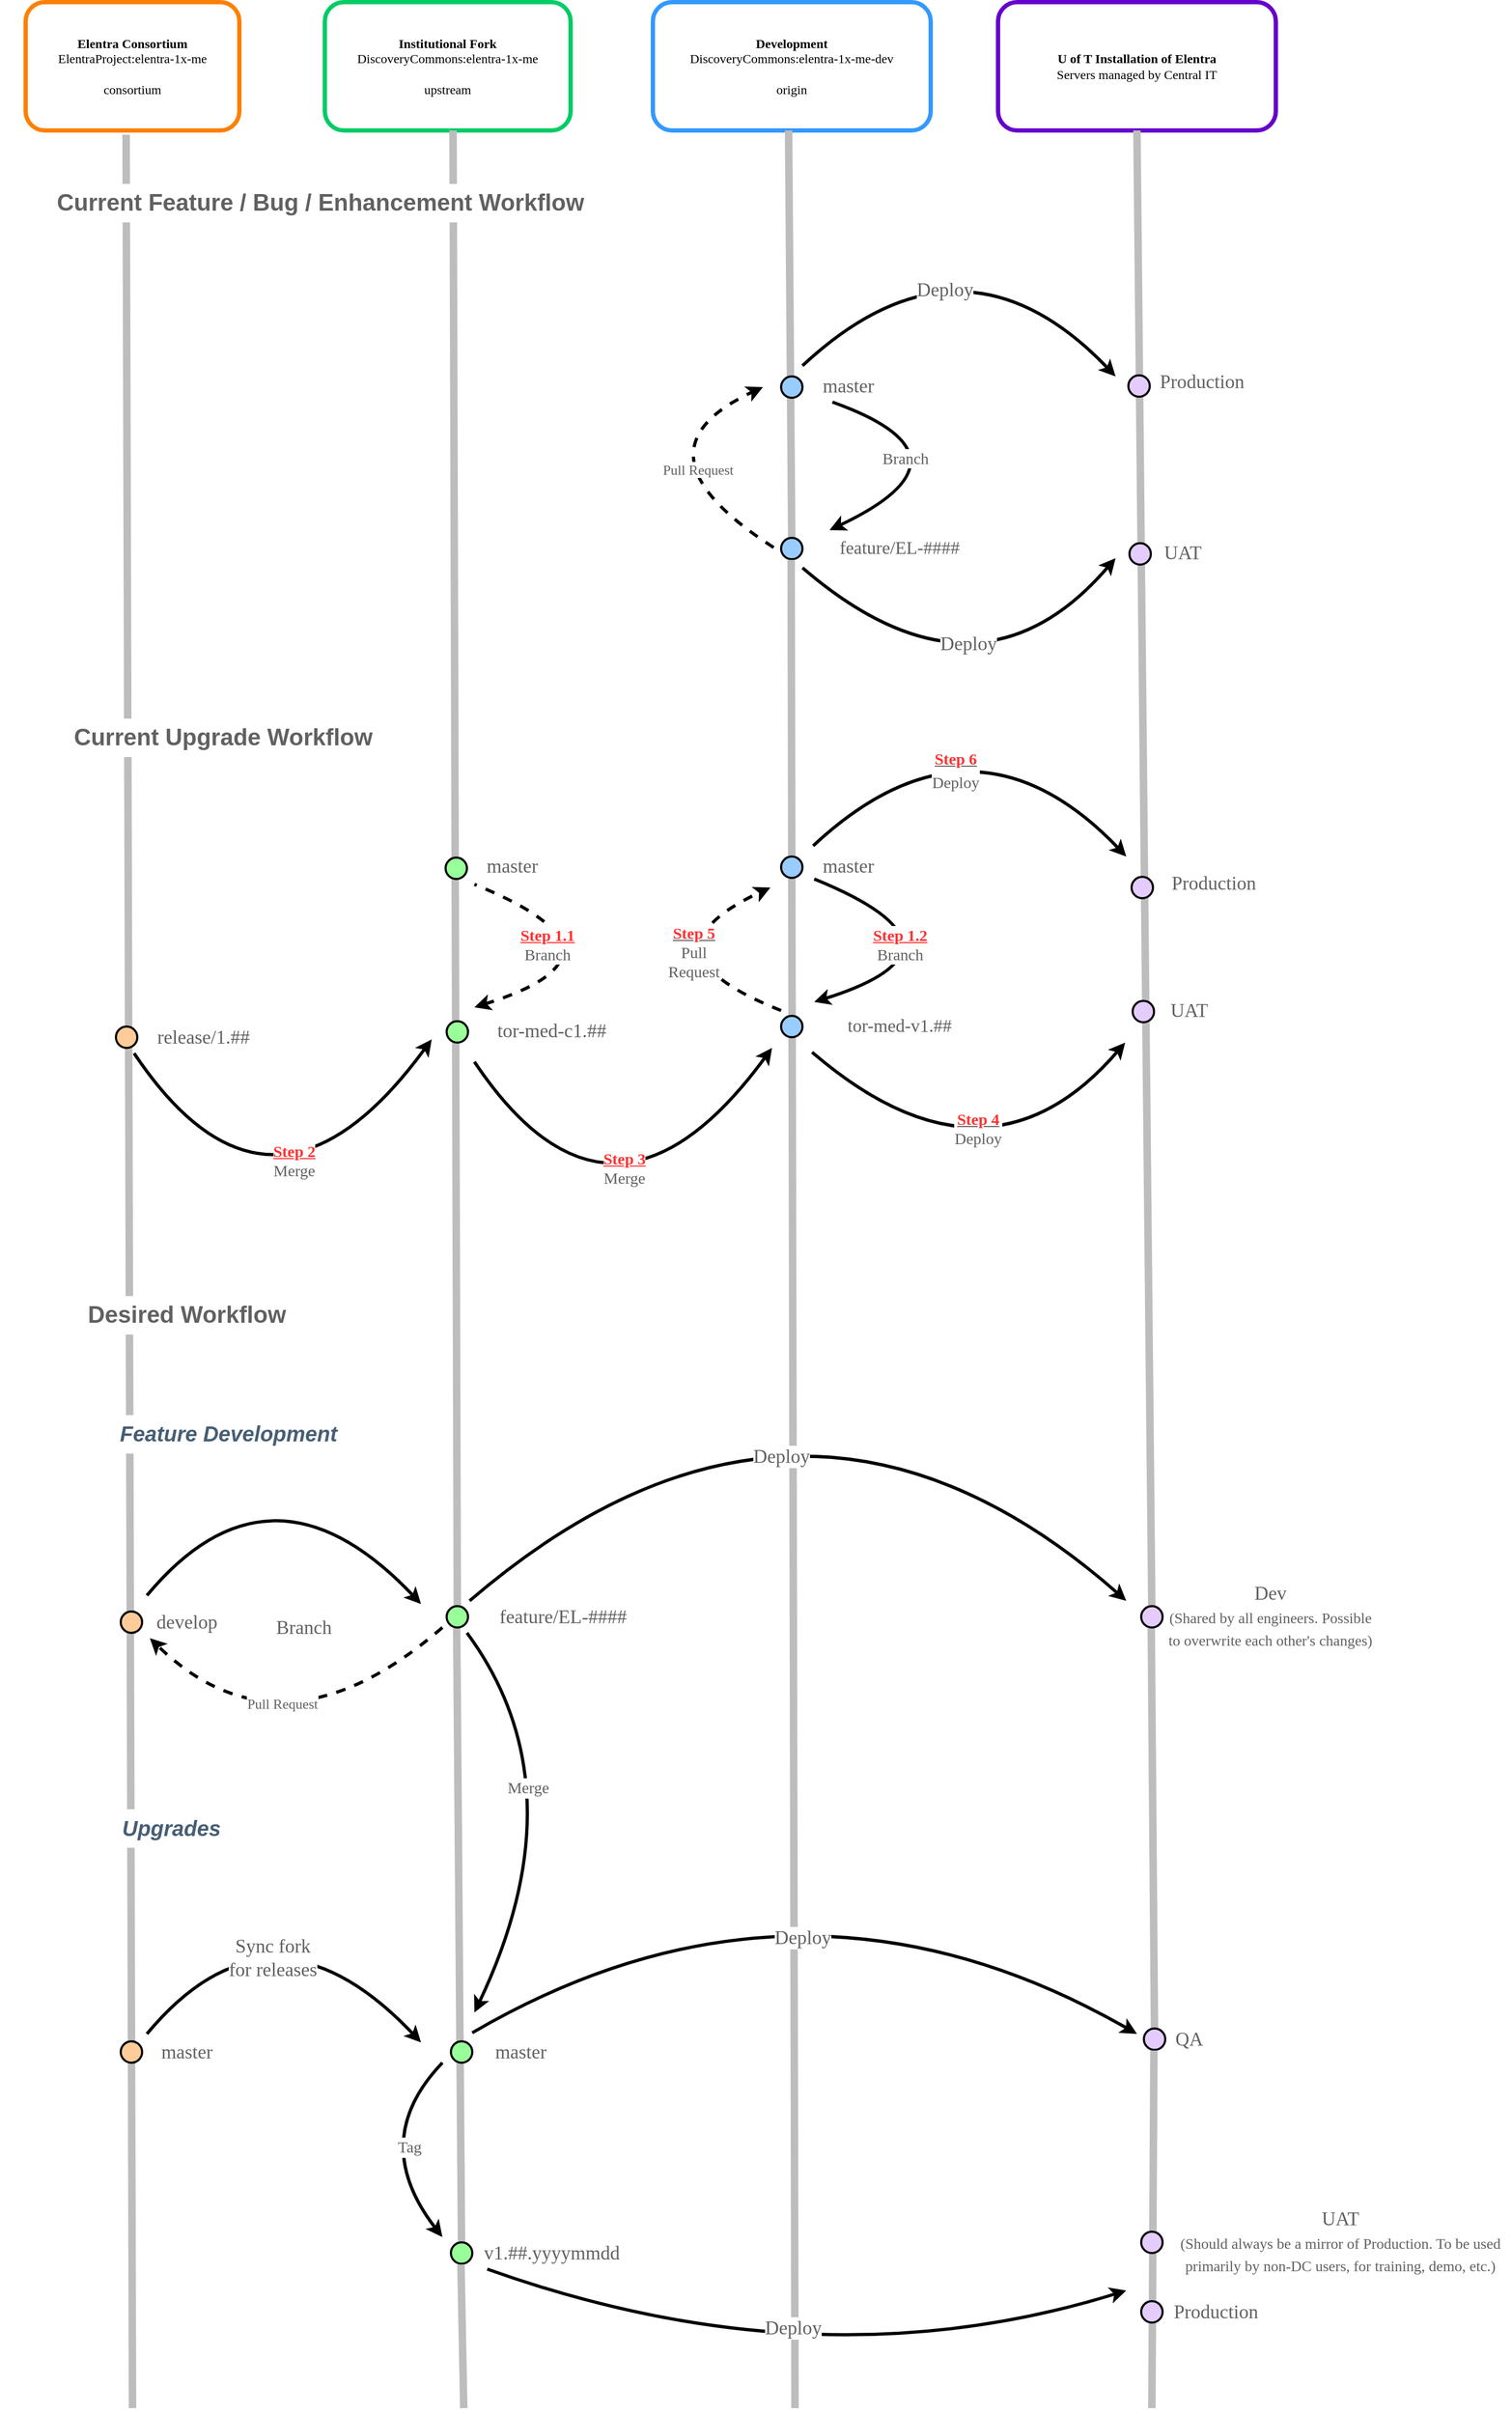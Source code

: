 <mxfile version="20.4.0" type="github"><diagram id="0Vy0XNqQAgWcM_efRBp2" name="Page-1"><mxGraphModel dx="1381" dy="1156" grid="1" gridSize="10" guides="1" tooltips="1" connect="1" arrows="1" fold="1" page="1" pageScale="1" pageWidth="850" pageHeight="1100" math="0" shadow="0"><root><mxCell id="0"/><mxCell id="1" parent="0"/><mxCell id="6KDq_unp0hzbyiRueTE_-111" value="" style="endArrow=none;html=1;rounded=1;fontFamily=Helvetica;fontSize=12;fontColor=#FF3333;entryX=0.47;entryY=1.033;entryDx=0;entryDy=0;entryPerimeter=0;strokeWidth=7;strokeColor=#BDBDBD;startArrow=none;" edge="1" parent="1" source="6KDq_unp0hzbyiRueTE_-89" target="6KDq_unp0hzbyiRueTE_-81"><mxGeometry width="50" height="50" relative="1" as="geometry"><mxPoint x="1146.408" y="2085.0" as="sourcePoint"/><mxPoint x="1130" y="310.0" as="targetPoint"/></mxGeometry></mxCell><mxCell id="6KDq_unp0hzbyiRueTE_-108" value="" style="endArrow=none;html=1;rounded=1;fontFamily=Helvetica;fontSize=12;fontColor=#FF3333;entryX=0.47;entryY=1.033;entryDx=0;entryDy=0;entryPerimeter=0;strokeWidth=7;strokeColor=#BDBDBD;startArrow=none;" edge="1" parent="1" source="6KDq_unp0hzbyiRueTE_-115" target="6KDq_unp0hzbyiRueTE_-77"><mxGeometry width="50" height="50" relative="1" as="geometry"><mxPoint x="500" y="2440" as="sourcePoint"/><mxPoint x="490" y="310" as="targetPoint"/></mxGeometry></mxCell><mxCell id="6KDq_unp0hzbyiRueTE_-1" value="&lt;font face=&quot;Verdana&quot;&gt;&lt;b&gt;&lt;font style=&quot;font-size: 12px;&quot;&gt;Elentra Consortium&lt;/font&gt;&lt;/b&gt;&lt;br&gt;ElentraProject:elentra-1x-me&lt;br&gt;&lt;br&gt;consortium&lt;br&gt;&lt;/font&gt;" style="rounded=1;whiteSpace=wrap;html=1;strokeColor=#FF8000;strokeWidth=4;" vertex="1" parent="1"><mxGeometry x="90" y="190" width="200" height="120" as="geometry"/></mxCell><mxCell id="6KDq_unp0hzbyiRueTE_-2" value="&lt;font face=&quot;Verdana&quot;&gt;&lt;b&gt;&lt;font style=&quot;font-size: 12px;&quot;&gt;Institutional Fork&lt;/font&gt;&lt;/b&gt;&lt;br&gt;DiscoveryCommons:elentra-1x-me&lt;br&gt;&lt;br&gt;upstream&lt;br&gt;&lt;/font&gt;" style="rounded=1;whiteSpace=wrap;html=1;strokeColor=#00CC66;strokeWidth=4;" vertex="1" parent="1"><mxGeometry x="370" y="190" width="230" height="120" as="geometry"/></mxCell><mxCell id="6KDq_unp0hzbyiRueTE_-3" value="&lt;font face=&quot;Verdana&quot;&gt;&lt;b&gt;&lt;font style=&quot;font-size: 12px;&quot;&gt;Development&lt;/font&gt;&lt;/b&gt;&lt;br&gt;DiscoveryCommons:elentra-1x-me-dev&lt;br&gt;&lt;br&gt;origin&lt;br&gt;&lt;/font&gt;" style="rounded=1;whiteSpace=wrap;html=1;strokeColor=#3399FF;strokeWidth=4;" vertex="1" parent="1"><mxGeometry x="677" y="190" width="260" height="120" as="geometry"/></mxCell><mxCell id="6KDq_unp0hzbyiRueTE_-4" value="&lt;font face=&quot;Verdana&quot;&gt;&lt;b&gt;&lt;font style=&quot;font-size: 12px;&quot;&gt;U of T Installation of Elentra&lt;/font&gt;&lt;/b&gt;&lt;br&gt;Servers managed by Central IT&lt;br&gt;&lt;/font&gt;" style="rounded=1;whiteSpace=wrap;html=1;strokeColor=#6600CC;strokeWidth=4;" vertex="1" parent="1"><mxGeometry x="1000" y="190" width="260" height="120" as="geometry"/></mxCell><mxCell id="6KDq_unp0hzbyiRueTE_-5" value="" style="endArrow=none;html=1;rounded=1;fontFamily=Helvetica;fontSize=12;fontColor=#FF3333;entryX=0.47;entryY=1.033;entryDx=0;entryDy=0;entryPerimeter=0;strokeWidth=7;strokeColor=#BDBDBD;" edge="1" parent="1" target="6KDq_unp0hzbyiRueTE_-1"><mxGeometry width="50" height="50" relative="1" as="geometry"><mxPoint x="190" y="2440" as="sourcePoint"/><mxPoint x="330" y="500" as="targetPoint"/></mxGeometry></mxCell><mxCell id="6KDq_unp0hzbyiRueTE_-6" value="" style="endArrow=none;html=1;rounded=1;fontFamily=Helvetica;fontSize=12;fontColor=#FF3333;entryX=0.47;entryY=1.033;entryDx=0;entryDy=0;entryPerimeter=0;strokeWidth=7;strokeColor=#BDBDBD;startArrow=none;" edge="1" parent="1" source="6KDq_unp0hzbyiRueTE_-77"><mxGeometry width="50" height="50" relative="1" as="geometry"><mxPoint x="500" y="2440" as="sourcePoint"/><mxPoint x="490" y="310.0" as="targetPoint"/></mxGeometry></mxCell><mxCell id="6KDq_unp0hzbyiRueTE_-7" value="" style="endArrow=none;html=1;rounded=1;fontFamily=Helvetica;fontSize=12;fontColor=#FF3333;entryX=0.47;entryY=1.033;entryDx=0;entryDy=0;entryPerimeter=0;strokeWidth=7;strokeColor=#BDBDBD;startArrow=none;" edge="1" parent="1" source="6KDq_unp0hzbyiRueTE_-14"><mxGeometry width="50" height="50" relative="1" as="geometry"><mxPoint x="810" y="1076.04" as="sourcePoint"/><mxPoint x="804" y="310" as="targetPoint"/></mxGeometry></mxCell><mxCell id="6KDq_unp0hzbyiRueTE_-8" value="" style="endArrow=none;html=1;rounded=1;fontFamily=Helvetica;fontSize=12;fontColor=#FF3333;entryX=0.47;entryY=1.033;entryDx=0;entryDy=0;entryPerimeter=0;strokeWidth=7;strokeColor=#BDBDBD;startArrow=none;" edge="1" parent="1" source="6KDq_unp0hzbyiRueTE_-81"><mxGeometry width="50" height="50" relative="1" as="geometry"><mxPoint x="1140" y="2120" as="sourcePoint"/><mxPoint x="1130" y="310" as="targetPoint"/></mxGeometry></mxCell><mxCell id="6KDq_unp0hzbyiRueTE_-9" value="Current Feature / Bug / Enhancement Workflow" style="text;html=1;strokeColor=none;fillColor=default;align=center;verticalAlign=middle;whiteSpace=wrap;rounded=0;strokeWidth=4;fontFamily=Helvetica;fontSize=22;fontColor=#616161;fontStyle=1;spacingTop=0;spacing=2;" vertex="1" parent="1"><mxGeometry x="66" y="360" width="600" height="36" as="geometry"/></mxCell><mxCell id="6KDq_unp0hzbyiRueTE_-12" value="" style="ellipse;whiteSpace=wrap;html=1;strokeColor=#000000;strokeWidth=2;fontFamily=Helvetica;fontSize=18;fontColor=#616161;fillColor=#99CCFF;" vertex="1" parent="1"><mxGeometry x="797" y="540" width="20" height="20" as="geometry"/></mxCell><mxCell id="6KDq_unp0hzbyiRueTE_-13" value="master" style="text;html=1;strokeColor=none;fillColor=none;align=center;verticalAlign=middle;whiteSpace=wrap;rounded=0;strokeWidth=2;fontFamily=Comic Sans MS;fontSize=18;fontColor=#616161;" vertex="1" parent="1"><mxGeometry x="830" y="534" width="60" height="30" as="geometry"/></mxCell><mxCell id="6KDq_unp0hzbyiRueTE_-14" value="" style="ellipse;whiteSpace=wrap;html=1;strokeColor=#000000;strokeWidth=2;fontFamily=Helvetica;fontSize=18;fontColor=#616161;fillColor=#99CCFF;" vertex="1" parent="1"><mxGeometry x="797" y="691" width="20" height="20" as="geometry"/></mxCell><mxCell id="6KDq_unp0hzbyiRueTE_-15" value="" style="endArrow=none;html=1;rounded=1;fontFamily=Helvetica;fontSize=12;fontColor=#FF3333;entryX=0.47;entryY=1.033;entryDx=0;entryDy=0;entryPerimeter=0;strokeWidth=7;strokeColor=#BDBDBD;" edge="1" parent="1" target="6KDq_unp0hzbyiRueTE_-14"><mxGeometry width="50" height="50" relative="1" as="geometry"><mxPoint x="810" y="2440" as="sourcePoint"/><mxPoint x="804" y="310" as="targetPoint"/></mxGeometry></mxCell><mxCell id="6KDq_unp0hzbyiRueTE_-16" value="feature/EL-####" style="text;html=1;strokeColor=none;fillColor=none;align=center;verticalAlign=middle;whiteSpace=wrap;rounded=0;strokeWidth=2;fontFamily=Comic Sans MS;fontSize=17;fontColor=#616161;" vertex="1" parent="1"><mxGeometry x="816" y="686" width="184" height="30" as="geometry"/></mxCell><mxCell id="6KDq_unp0hzbyiRueTE_-21" value="" style="curved=1;endArrow=classic;html=1;rounded=1;strokeColor=#000000;strokeWidth=3;fontFamily=Comic Sans MS;fontSize=18;fontColor=#616161;elbow=vertical;" edge="1" parent="1"><mxGeometry width="50" height="50" relative="1" as="geometry"><mxPoint x="817" y="530" as="sourcePoint"/><mxPoint x="1110" y="540" as="targetPoint"/><Array as="points"><mxPoint x="967" y="390"/></Array></mxGeometry></mxCell><mxCell id="6KDq_unp0hzbyiRueTE_-26" value="Deploy" style="edgeLabel;html=1;align=center;verticalAlign=middle;resizable=0;points=[];fontSize=18;fontFamily=Comic Sans MS;fontColor=#616161;" vertex="1" connectable="0" parent="6KDq_unp0hzbyiRueTE_-21"><mxGeometry x="-0.294" y="-39" relative="1" as="geometry"><mxPoint as="offset"/></mxGeometry></mxCell><mxCell id="6KDq_unp0hzbyiRueTE_-22" value="" style="ellipse;whiteSpace=wrap;html=1;strokeColor=#000000;strokeWidth=2;fontFamily=Helvetica;fontSize=18;fontColor=#616161;fillColor=#E5CCFF;" vertex="1" parent="1"><mxGeometry x="1122" y="539" width="20" height="20" as="geometry"/></mxCell><mxCell id="6KDq_unp0hzbyiRueTE_-25" value="Production" style="text;html=1;strokeColor=none;fillColor=none;align=center;verticalAlign=middle;whiteSpace=wrap;rounded=0;strokeWidth=2;fontFamily=Comic Sans MS;fontSize=18;fontColor=#616161;" vertex="1" parent="1"><mxGeometry x="1161" y="530" width="60" height="30" as="geometry"/></mxCell><mxCell id="6KDq_unp0hzbyiRueTE_-27" value="" style="curved=1;endArrow=classic;html=1;rounded=1;strokeColor=#000000;strokeWidth=3;fontFamily=Comic Sans MS;fontSize=18;fontColor=#616161;elbow=vertical;dashed=1;" edge="1" parent="1"><mxGeometry width="50" height="50" relative="1" as="geometry"><mxPoint x="790" y="700" as="sourcePoint"/><mxPoint x="780" y="550" as="targetPoint"/><Array as="points"><mxPoint x="650" y="610"/></Array></mxGeometry></mxCell><mxCell id="6KDq_unp0hzbyiRueTE_-28" value="Pull Request" style="edgeLabel;html=1;align=center;verticalAlign=middle;resizable=0;points=[];fontSize=13;fontFamily=Comic Sans MS;fontColor=#616161;" vertex="1" connectable="0" parent="6KDq_unp0hzbyiRueTE_-27"><mxGeometry x="-0.294" y="-39" relative="1" as="geometry"><mxPoint y="19" as="offset"/></mxGeometry></mxCell><mxCell id="6KDq_unp0hzbyiRueTE_-29" value="" style="curved=1;endArrow=classic;html=1;rounded=1;strokeColor=#000000;strokeWidth=3;fontFamily=Comic Sans MS;fontSize=18;fontColor=#616161;elbow=vertical;" edge="1" parent="1"><mxGeometry width="50" height="50" relative="1" as="geometry"><mxPoint x="817" y="719" as="sourcePoint"/><mxPoint x="1110" y="710" as="targetPoint"/><Array as="points"><mxPoint x="981" y="860"/></Array></mxGeometry></mxCell><mxCell id="6KDq_unp0hzbyiRueTE_-30" value="Deploy" style="edgeLabel;html=1;align=center;verticalAlign=middle;resizable=0;points=[];fontSize=18;fontFamily=Comic Sans MS;fontColor=#616161;" vertex="1" connectable="0" parent="6KDq_unp0hzbyiRueTE_-29"><mxGeometry x="-0.294" y="-39" relative="1" as="geometry"><mxPoint x="69" y="-54" as="offset"/></mxGeometry></mxCell><mxCell id="6KDq_unp0hzbyiRueTE_-31" value="" style="ellipse;whiteSpace=wrap;html=1;strokeColor=#000000;strokeWidth=2;fontFamily=Helvetica;fontSize=18;fontColor=#616161;fillColor=#E5CCFF;" vertex="1" parent="1"><mxGeometry x="1123" y="696" width="20" height="20" as="geometry"/></mxCell><mxCell id="6KDq_unp0hzbyiRueTE_-33" value="UAT" style="text;html=1;strokeColor=none;fillColor=none;align=center;verticalAlign=middle;whiteSpace=wrap;rounded=0;strokeWidth=2;fontFamily=Comic Sans MS;fontSize=18;fontColor=#616161;" vertex="1" parent="1"><mxGeometry x="1143" y="690" width="60" height="30" as="geometry"/></mxCell><mxCell id="6KDq_unp0hzbyiRueTE_-34" value="Current Upgrade Workflow" style="text;html=1;strokeColor=none;fillColor=default;align=center;verticalAlign=middle;whiteSpace=wrap;rounded=0;strokeWidth=4;fontFamily=Helvetica;fontSize=22;fontColor=#616161;fontStyle=1;spacingTop=0;spacing=2;" vertex="1" parent="1"><mxGeometry x="125" y="860" width="300" height="36" as="geometry"/></mxCell><mxCell id="6KDq_unp0hzbyiRueTE_-35" value="" style="ellipse;whiteSpace=wrap;html=1;strokeColor=#000000;strokeWidth=2;fontFamily=Helvetica;fontSize=18;fontColor=#616161;fillColor=#FFCC99;" vertex="1" parent="1"><mxGeometry x="174.5" y="1148" width="20" height="20" as="geometry"/></mxCell><mxCell id="6KDq_unp0hzbyiRueTE_-36" value="release/1.##" style="text;html=1;strokeColor=none;fillColor=none;align=center;verticalAlign=middle;whiteSpace=wrap;rounded=0;strokeWidth=2;fontFamily=Comic Sans MS;fontSize=18;fontColor=#616161;" vertex="1" parent="1"><mxGeometry x="203.5" y="1143" width="105" height="30" as="geometry"/></mxCell><mxCell id="6KDq_unp0hzbyiRueTE_-37" value="" style="ellipse;whiteSpace=wrap;html=1;strokeColor=#000000;strokeWidth=2;fontFamily=Helvetica;fontSize=18;fontColor=#616161;fillColor=#99FF99;" vertex="1" parent="1"><mxGeometry x="483" y="990" width="20" height="20" as="geometry"/></mxCell><mxCell id="6KDq_unp0hzbyiRueTE_-38" value="master" style="text;html=1;strokeColor=none;fillColor=none;align=center;verticalAlign=middle;whiteSpace=wrap;rounded=0;strokeWidth=2;fontFamily=Comic Sans MS;fontSize=18;fontColor=#616161;" vertex="1" parent="1"><mxGeometry x="503" y="983" width="85" height="30" as="geometry"/></mxCell><mxCell id="6KDq_unp0hzbyiRueTE_-39" value="" style="ellipse;whiteSpace=wrap;html=1;strokeColor=#000000;strokeWidth=2;fontFamily=Helvetica;fontSize=18;fontColor=#616161;fillColor=#99FF99;" vertex="1" parent="1"><mxGeometry x="484" y="1143" width="20" height="20" as="geometry"/></mxCell><mxCell id="6KDq_unp0hzbyiRueTE_-40" value="tor-med-c1.##" style="text;html=1;strokeColor=none;fillColor=none;align=center;verticalAlign=middle;whiteSpace=wrap;rounded=0;strokeWidth=2;fontFamily=Comic Sans MS;fontSize=18;fontColor=#616161;" vertex="1" parent="1"><mxGeometry x="499" y="1137" width="167" height="30" as="geometry"/></mxCell><mxCell id="6KDq_unp0hzbyiRueTE_-42" value="" style="curved=1;endArrow=none;html=1;rounded=1;strokeColor=#000000;strokeWidth=3;fontFamily=Comic Sans MS;fontSize=18;fontColor=#616161;elbow=vertical;dashed=1;startArrow=classic;startFill=1;endFill=0;" edge="1" parent="1"><mxGeometry width="50" height="50" relative="1" as="geometry"><mxPoint x="510" y="1130" as="sourcePoint"/><mxPoint x="510.0" y="1015.0" as="targetPoint"/><Array as="points"><mxPoint x="670" y="1080"/></Array></mxGeometry></mxCell><mxCell id="6KDq_unp0hzbyiRueTE_-43" value="&lt;font style=&quot;&quot; color=&quot;#ff3333&quot;&gt;&lt;b style=&quot;&quot;&gt;&lt;u style=&quot;&quot;&gt;&lt;font style=&quot;font-size: 15px;&quot;&gt;Step 1.1&lt;/font&gt;&lt;/u&gt;&lt;br style=&quot;font-size: 15px;&quot;&gt;&lt;/b&gt;&lt;/font&gt;Branch" style="edgeLabel;html=1;align=center;verticalAlign=middle;resizable=0;points=[];fontSize=15;fontFamily=Comic Sans MS;fontColor=#616161;" vertex="1" connectable="0" parent="6KDq_unp0hzbyiRueTE_-42"><mxGeometry x="-0.294" y="-39" relative="1" as="geometry"><mxPoint x="-58" y="-61" as="offset"/></mxGeometry></mxCell><mxCell id="6KDq_unp0hzbyiRueTE_-44" value="" style="curved=1;endArrow=classic;html=1;rounded=1;strokeColor=#000000;strokeWidth=3;fontFamily=Comic Sans MS;fontSize=18;fontColor=#616161;elbow=vertical;" edge="1" parent="1"><mxGeometry width="50" height="50" relative="1" as="geometry"><mxPoint x="191.5" y="1173.0" as="sourcePoint"/><mxPoint x="470" y="1160" as="targetPoint"/><Array as="points"><mxPoint x="320" y="1365"/></Array></mxGeometry></mxCell><mxCell id="6KDq_unp0hzbyiRueTE_-45" value="&lt;font style=&quot;font-size: 15px;&quot; color=&quot;#ff3333&quot;&gt;&lt;b style=&quot;font-size: 15px;&quot;&gt;&lt;u style=&quot;font-size: 15px;&quot;&gt;Step 2&lt;/u&gt;&lt;br style=&quot;font-size: 15px;&quot;&gt;&lt;/b&gt;&lt;/font&gt;Merge" style="edgeLabel;html=1;align=center;verticalAlign=middle;resizable=0;points=[];fontSize=15;fontFamily=Comic Sans MS;fontColor=#616161;" vertex="1" connectable="0" parent="6KDq_unp0hzbyiRueTE_-44"><mxGeometry x="-0.294" y="-39" relative="1" as="geometry"><mxPoint x="87" y="-64" as="offset"/></mxGeometry></mxCell><mxCell id="6KDq_unp0hzbyiRueTE_-46" value="" style="ellipse;whiteSpace=wrap;html=1;strokeColor=#000000;strokeWidth=2;fontFamily=Helvetica;fontSize=18;fontColor=#616161;fillColor=#99CCFF;" vertex="1" parent="1"><mxGeometry x="797" y="989" width="20" height="20" as="geometry"/></mxCell><mxCell id="6KDq_unp0hzbyiRueTE_-47" value="master" style="text;html=1;strokeColor=none;fillColor=none;align=center;verticalAlign=middle;whiteSpace=wrap;rounded=0;strokeWidth=2;fontFamily=Comic Sans MS;fontSize=18;fontColor=#616161;" vertex="1" parent="1"><mxGeometry x="830" y="983" width="60" height="30" as="geometry"/></mxCell><mxCell id="6KDq_unp0hzbyiRueTE_-48" value="" style="ellipse;whiteSpace=wrap;html=1;strokeColor=#000000;strokeWidth=2;fontFamily=Helvetica;fontSize=18;fontColor=#616161;fillColor=#99CCFF;" vertex="1" parent="1"><mxGeometry x="797" y="1138" width="20" height="20" as="geometry"/></mxCell><mxCell id="6KDq_unp0hzbyiRueTE_-49" value="tor-med-v1.##" style="text;html=1;strokeColor=none;fillColor=none;align=center;verticalAlign=middle;whiteSpace=wrap;rounded=0;strokeWidth=2;fontFamily=Comic Sans MS;fontSize=17;fontColor=#616161;" vertex="1" parent="1"><mxGeometry x="816" y="1133" width="184" height="30" as="geometry"/></mxCell><mxCell id="6KDq_unp0hzbyiRueTE_-50" value="" style="curved=1;endArrow=none;html=1;rounded=1;strokeColor=#000000;strokeWidth=3;fontFamily=Comic Sans MS;fontSize=18;fontColor=#616161;elbow=vertical;startArrow=classic;startFill=1;endFill=0;" edge="1" parent="1"><mxGeometry width="50" height="50" relative="1" as="geometry"><mxPoint x="828" y="1125" as="sourcePoint"/><mxPoint x="828.0" y="1010" as="targetPoint"/><Array as="points"><mxPoint x="988" y="1075"/></Array></mxGeometry></mxCell><mxCell id="6KDq_unp0hzbyiRueTE_-51" value="&lt;font style=&quot;font-size: 15px;&quot; color=&quot;#ff3333&quot;&gt;&lt;b style=&quot;font-size: 15px;&quot;&gt;&lt;u style=&quot;font-size: 15px;&quot;&gt;Step 1.2&lt;/u&gt;&lt;br style=&quot;font-size: 15px;&quot;&gt;&lt;/b&gt;&lt;/font&gt;Branch" style="edgeLabel;html=1;align=center;verticalAlign=middle;resizable=0;points=[];fontSize=15;fontFamily=Comic Sans MS;fontColor=#616161;" vertex="1" connectable="0" parent="6KDq_unp0hzbyiRueTE_-50"><mxGeometry x="-0.294" y="-39" relative="1" as="geometry"><mxPoint x="-46" y="-56" as="offset"/></mxGeometry></mxCell><mxCell id="6KDq_unp0hzbyiRueTE_-52" value="" style="curved=1;endArrow=classic;html=1;rounded=1;strokeColor=#000000;strokeWidth=3;fontFamily=Comic Sans MS;fontSize=18;fontColor=#616161;elbow=vertical;" edge="1" parent="1"><mxGeometry width="50" height="50" relative="1" as="geometry"><mxPoint x="510" y="1181" as="sourcePoint"/><mxPoint x="788.5" y="1168" as="targetPoint"/><Array as="points"><mxPoint x="638.5" y="1373"/></Array></mxGeometry></mxCell><mxCell id="6KDq_unp0hzbyiRueTE_-53" value="&lt;font style=&quot;font-size: 15px;&quot; color=&quot;#ff3333&quot;&gt;&lt;b style=&quot;font-size: 15px;&quot;&gt;&lt;u style=&quot;font-size: 15px;&quot;&gt;Step 3&lt;/u&gt;&lt;br style=&quot;font-size: 15px;&quot;&gt;&lt;/b&gt;&lt;/font&gt;Merge" style="edgeLabel;html=1;align=center;verticalAlign=middle;resizable=0;points=[];fontSize=15;fontFamily=Comic Sans MS;fontColor=#616161;" vertex="1" connectable="0" parent="6KDq_unp0hzbyiRueTE_-52"><mxGeometry x="-0.294" y="-39" relative="1" as="geometry"><mxPoint x="77" y="-65" as="offset"/></mxGeometry></mxCell><mxCell id="6KDq_unp0hzbyiRueTE_-54" value="" style="curved=1;endArrow=classic;html=1;rounded=1;strokeColor=#000000;strokeWidth=3;fontFamily=Comic Sans MS;fontSize=18;fontColor=#616161;elbow=vertical;dashed=1;" edge="1" parent="1"><mxGeometry width="50" height="50" relative="1" as="geometry"><mxPoint x="797.0" y="1133.0" as="sourcePoint"/><mxPoint x="787.0" y="1018.0" as="targetPoint"/><Array as="points"><mxPoint x="657" y="1078"/></Array></mxGeometry></mxCell><mxCell id="6KDq_unp0hzbyiRueTE_-55" value="&lt;b style=&quot;font-size: 15px;&quot;&gt;&lt;u style=&quot;font-size: 15px;&quot;&gt;&lt;font color=&quot;#ff3333&quot; style=&quot;font-size: 15px;&quot;&gt;Step 5&lt;/font&gt;&lt;/u&gt;&lt;/b&gt;&lt;br style=&quot;font-size: 15px;&quot;&gt;Pull&lt;br style=&quot;font-size: 15px;&quot;&gt;Request" style="edgeLabel;html=1;align=center;verticalAlign=middle;resizable=0;points=[];fontSize=15;fontFamily=Comic Sans MS;fontColor=#616161;" vertex="1" connectable="0" parent="6KDq_unp0hzbyiRueTE_-54"><mxGeometry x="-0.294" y="-39" relative="1" as="geometry"><mxPoint y="19" as="offset"/></mxGeometry></mxCell><mxCell id="6KDq_unp0hzbyiRueTE_-56" value="" style="curved=1;endArrow=classic;html=1;rounded=1;strokeColor=#000000;strokeWidth=3;fontFamily=Comic Sans MS;fontSize=18;fontColor=#616161;elbow=vertical;" edge="1" parent="1"><mxGeometry width="50" height="50" relative="1" as="geometry"><mxPoint x="826" y="1172" as="sourcePoint"/><mxPoint x="1119" y="1163.0" as="targetPoint"/><Array as="points"><mxPoint x="990" y="1313"/></Array></mxGeometry></mxCell><mxCell id="6KDq_unp0hzbyiRueTE_-57" value="&lt;b style=&quot;font-size: 15px;&quot;&gt;&lt;u style=&quot;font-size: 15px;&quot;&gt;&lt;font color=&quot;#ff3333&quot; style=&quot;font-size: 15px;&quot;&gt;Step 4&lt;/font&gt;&lt;/u&gt;&lt;/b&gt;&lt;br style=&quot;font-size: 15px;&quot;&gt;Deploy" style="edgeLabel;html=1;align=center;verticalAlign=middle;resizable=0;points=[];fontSize=15;fontFamily=Comic Sans MS;fontColor=#616161;" vertex="1" connectable="0" parent="6KDq_unp0hzbyiRueTE_-56"><mxGeometry x="-0.294" y="-39" relative="1" as="geometry"><mxPoint x="69" y="-54" as="offset"/></mxGeometry></mxCell><mxCell id="6KDq_unp0hzbyiRueTE_-58" value="" style="curved=1;endArrow=classic;html=1;rounded=1;strokeColor=#000000;strokeWidth=3;fontFamily=Comic Sans MS;fontSize=18;fontColor=#616161;elbow=vertical;" edge="1" parent="1"><mxGeometry width="50" height="50" relative="1" as="geometry"><mxPoint x="827" y="979.0" as="sourcePoint"/><mxPoint x="1120.0" y="989.0" as="targetPoint"/><Array as="points"><mxPoint x="977" y="839"/></Array></mxGeometry></mxCell><mxCell id="6KDq_unp0hzbyiRueTE_-59" value="&lt;b style=&quot;font-size: 15px;&quot;&gt;&lt;u&gt;&lt;font color=&quot;#ff3333&quot;&gt;Step 6&lt;/font&gt;&lt;/u&gt;&lt;/b&gt;&lt;br style=&quot;font-size: 15px;&quot;&gt;&lt;span style=&quot;font-size: 15px;&quot;&gt;Deploy&lt;/span&gt;" style="edgeLabel;html=1;align=center;verticalAlign=middle;resizable=0;points=[];fontSize=18;fontFamily=Comic Sans MS;fontColor=#616161;" vertex="1" connectable="0" parent="6KDq_unp0hzbyiRueTE_-58"><mxGeometry x="-0.294" y="-39" relative="1" as="geometry"><mxPoint as="offset"/></mxGeometry></mxCell><mxCell id="6KDq_unp0hzbyiRueTE_-60" value="" style="ellipse;whiteSpace=wrap;html=1;strokeColor=#000000;strokeWidth=2;fontFamily=Helvetica;fontSize=18;fontColor=#616161;fillColor=#E5CCFF;" vertex="1" parent="1"><mxGeometry x="1125" y="1008" width="20" height="20" as="geometry"/></mxCell><mxCell id="6KDq_unp0hzbyiRueTE_-61" value="Production" style="text;html=1;strokeColor=none;fillColor=none;align=center;verticalAlign=middle;whiteSpace=wrap;rounded=0;strokeWidth=2;fontFamily=Comic Sans MS;fontSize=18;fontColor=#616161;" vertex="1" parent="1"><mxGeometry x="1172" y="999" width="60" height="30" as="geometry"/></mxCell><mxCell id="6KDq_unp0hzbyiRueTE_-62" value="" style="ellipse;whiteSpace=wrap;html=1;strokeColor=#000000;strokeWidth=2;fontFamily=Helvetica;fontSize=18;fontColor=#616161;fillColor=#E5CCFF;" vertex="1" parent="1"><mxGeometry x="1126" y="1124" width="20" height="20" as="geometry"/></mxCell><mxCell id="6KDq_unp0hzbyiRueTE_-63" value="UAT" style="text;html=1;strokeColor=none;fillColor=none;align=center;verticalAlign=middle;whiteSpace=wrap;rounded=0;strokeWidth=2;fontFamily=Comic Sans MS;fontSize=18;fontColor=#616161;" vertex="1" parent="1"><mxGeometry x="1149" y="1118" width="60" height="30" as="geometry"/></mxCell><mxCell id="6KDq_unp0hzbyiRueTE_-64" value="" style="curved=1;endArrow=none;html=1;rounded=1;strokeColor=#000000;strokeWidth=3;fontFamily=Comic Sans MS;fontSize=18;fontColor=#616161;elbow=vertical;startArrow=classic;startFill=1;endFill=0;entryX=0.25;entryY=1;entryDx=0;entryDy=0;exitX=0.143;exitY=-0.075;exitDx=0;exitDy=0;exitPerimeter=0;" edge="1" parent="1" source="6KDq_unp0hzbyiRueTE_-16" target="6KDq_unp0hzbyiRueTE_-13"><mxGeometry width="50" height="50" relative="1" as="geometry"><mxPoint x="828" y="665" as="sourcePoint"/><mxPoint x="828.0" y="550" as="targetPoint"/><Array as="points"><mxPoint x="988" y="615"/></Array></mxGeometry></mxCell><mxCell id="6KDq_unp0hzbyiRueTE_-65" value="Branch" style="edgeLabel;html=1;align=center;verticalAlign=middle;resizable=0;points=[];fontSize=15;fontFamily=Comic Sans MS;fontColor=#616161;" vertex="1" connectable="0" parent="6KDq_unp0hzbyiRueTE_-64"><mxGeometry x="-0.294" y="-39" relative="1" as="geometry"><mxPoint x="-46" y="-56" as="offset"/></mxGeometry></mxCell><mxCell id="6KDq_unp0hzbyiRueTE_-66" value="Desired Workflow" style="text;html=1;strokeColor=none;fillColor=default;align=center;verticalAlign=middle;whiteSpace=wrap;rounded=0;strokeWidth=4;fontFamily=Helvetica;fontSize=22;fontColor=#616161;fontStyle=1;spacingTop=0;spacing=2;" vertex="1" parent="1"><mxGeometry x="96" y="1400" width="290" height="36" as="geometry"/></mxCell><mxCell id="6KDq_unp0hzbyiRueTE_-67" value="" style="ellipse;whiteSpace=wrap;html=1;strokeColor=#000000;strokeWidth=2;fontFamily=Helvetica;fontSize=18;fontColor=#616161;fillColor=#FFCC99;" vertex="1" parent="1"><mxGeometry x="179" y="1695" width="20" height="20" as="geometry"/></mxCell><mxCell id="6KDq_unp0hzbyiRueTE_-68" value="develop" style="text;html=1;strokeColor=none;fillColor=none;align=center;verticalAlign=middle;whiteSpace=wrap;rounded=0;strokeWidth=2;fontFamily=Comic Sans MS;fontSize=18;fontColor=#616161;" vertex="1" parent="1"><mxGeometry x="206.25" y="1690" width="69.5" height="30" as="geometry"/></mxCell><mxCell id="6KDq_unp0hzbyiRueTE_-78" value="feature/EL-####" style="text;html=1;strokeColor=none;fillColor=none;align=center;verticalAlign=middle;whiteSpace=wrap;rounded=0;strokeWidth=2;fontFamily=Comic Sans MS;fontSize=18;fontColor=#616161;" vertex="1" parent="1"><mxGeometry x="503" y="1685" width="180" height="30" as="geometry"/></mxCell><mxCell id="6KDq_unp0hzbyiRueTE_-79" value="" style="curved=1;endArrow=classic;html=1;rounded=1;strokeColor=#000000;strokeWidth=3;fontFamily=Comic Sans MS;fontSize=18;fontColor=#616161;elbow=vertical;" edge="1" parent="1"><mxGeometry width="50" height="50" relative="1" as="geometry"><mxPoint x="505.5" y="1685" as="sourcePoint"/><mxPoint x="1120" y="1685" as="targetPoint"/><Array as="points"><mxPoint x="816.5" y="1418"/></Array></mxGeometry></mxCell><mxCell id="6KDq_unp0hzbyiRueTE_-80" value="Deploy" style="edgeLabel;html=1;align=center;verticalAlign=middle;resizable=0;points=[];fontSize=18;fontFamily=Comic Sans MS;fontColor=#616161;" vertex="1" connectable="0" parent="6KDq_unp0hzbyiRueTE_-79"><mxGeometry x="-0.294" y="-39" relative="1" as="geometry"><mxPoint x="48" y="22" as="offset"/></mxGeometry></mxCell><mxCell id="6KDq_unp0hzbyiRueTE_-82" value="Dev&lt;br&gt;&lt;font style=&quot;font-size: 14px;&quot;&gt;(Shared by all engineers. Possible to overwrite each other's changes)&lt;/font&gt;" style="text;html=1;strokeColor=none;fillColor=none;align=center;verticalAlign=middle;whiteSpace=wrap;rounded=0;strokeWidth=2;fontFamily=Comic Sans MS;fontSize=18;fontColor=#616161;" vertex="1" parent="1"><mxGeometry x="1156.5" y="1685" width="195.5" height="30" as="geometry"/></mxCell><mxCell id="6KDq_unp0hzbyiRueTE_-85" value="" style="curved=1;endArrow=classic;html=1;rounded=1;strokeColor=#000000;strokeWidth=3;fontFamily=Comic Sans MS;fontSize=18;fontColor=#616161;elbow=vertical;dashed=1;entryX=0;entryY=1;entryDx=0;entryDy=0;" edge="1" parent="1" target="6KDq_unp0hzbyiRueTE_-68"><mxGeometry width="50" height="50" relative="1" as="geometry"><mxPoint x="480" y="1710" as="sourcePoint"/><mxPoint x="483.0" y="1720" as="targetPoint"/><Array as="points"><mxPoint x="330" y="1840"/></Array></mxGeometry></mxCell><mxCell id="6KDq_unp0hzbyiRueTE_-86" value="Pull Request" style="edgeLabel;html=1;align=center;verticalAlign=middle;resizable=0;points=[];fontSize=13;fontFamily=Comic Sans MS;fontColor=#616161;" vertex="1" connectable="0" parent="6KDq_unp0hzbyiRueTE_-85"><mxGeometry x="-0.294" y="-39" relative="1" as="geometry"><mxPoint x="-26" y="14" as="offset"/></mxGeometry></mxCell><mxCell id="6KDq_unp0hzbyiRueTE_-87" value="" style="curved=1;endArrow=classic;html=1;rounded=1;strokeColor=#000000;strokeWidth=3;fontFamily=Comic Sans MS;fontSize=18;fontColor=#616161;elbow=vertical;" edge="1" parent="1"><mxGeometry width="50" height="50" relative="1" as="geometry"><mxPoint x="508" y="2089.0" as="sourcePoint"/><mxPoint x="1130" y="2090" as="targetPoint"/><Array as="points"><mxPoint x="815" y="1910"/></Array></mxGeometry></mxCell><mxCell id="6KDq_unp0hzbyiRueTE_-88" value="Deploy" style="edgeLabel;html=1;align=center;verticalAlign=middle;resizable=0;points=[];fontSize=18;fontFamily=Comic Sans MS;fontColor=#616161;" vertex="1" connectable="0" parent="6KDq_unp0hzbyiRueTE_-87"><mxGeometry x="-0.294" y="-39" relative="1" as="geometry"><mxPoint x="70" y="5" as="offset"/></mxGeometry></mxCell><mxCell id="6KDq_unp0hzbyiRueTE_-89" value="" style="ellipse;whiteSpace=wrap;html=1;strokeColor=#000000;strokeWidth=2;fontFamily=Helvetica;fontSize=18;fontColor=#616161;fillColor=#E5CCFF;" vertex="1" parent="1"><mxGeometry x="1136.5" y="2085" width="20" height="20" as="geometry"/></mxCell><mxCell id="6KDq_unp0hzbyiRueTE_-90" value="" style="endArrow=none;html=1;rounded=1;fontFamily=Helvetica;fontSize=12;fontColor=#FF3333;entryX=0.47;entryY=1.033;entryDx=0;entryDy=0;entryPerimeter=0;strokeWidth=7;strokeColor=#BDBDBD;startArrow=none;" edge="1" parent="1" target="6KDq_unp0hzbyiRueTE_-89"><mxGeometry width="50" height="50" relative="1" as="geometry"><mxPoint x="1144" y="2440" as="sourcePoint"/><mxPoint x="1130" y="310.0" as="targetPoint"/></mxGeometry></mxCell><mxCell id="6KDq_unp0hzbyiRueTE_-91" value="QA" style="text;html=1;strokeColor=none;fillColor=none;align=center;verticalAlign=middle;whiteSpace=wrap;rounded=0;strokeWidth=2;fontFamily=Comic Sans MS;fontSize=18;fontColor=#616161;" vertex="1" parent="1"><mxGeometry x="1162" y="2080" width="34" height="30" as="geometry"/></mxCell><mxCell id="6KDq_unp0hzbyiRueTE_-96" value="" style="curved=1;endArrow=classic;html=1;rounded=1;strokeColor=#000000;strokeWidth=3;fontFamily=Comic Sans MS;fontSize=14;fontColor=#FF3333;elbow=vertical;" edge="1" parent="1"><mxGeometry width="50" height="50" relative="1" as="geometry"><mxPoint x="480" y="2117" as="sourcePoint"/><mxPoint x="480" y="2280" as="targetPoint"/><Array as="points"><mxPoint x="410" y="2190"/></Array></mxGeometry></mxCell><mxCell id="6KDq_unp0hzbyiRueTE_-97" value="&lt;span style=&quot;color: rgb(97, 97, 97); font-size: 15px;&quot;&gt;Tag&lt;/span&gt;" style="edgeLabel;html=1;align=center;verticalAlign=middle;resizable=0;points=[];fontSize=14;fontFamily=Comic Sans MS;fontColor=#FF3333;" vertex="1" connectable="0" parent="6KDq_unp0hzbyiRueTE_-96"><mxGeometry x="0.601" y="15" relative="1" as="geometry"><mxPoint x="-17" y="-41" as="offset"/></mxGeometry></mxCell><mxCell id="6KDq_unp0hzbyiRueTE_-98" value="" style="ellipse;whiteSpace=wrap;html=1;strokeColor=#000000;strokeWidth=2;fontFamily=Helvetica;fontSize=18;fontColor=#616161;fillColor=#99FF99;" vertex="1" parent="1"><mxGeometry x="488" y="2097" width="20" height="20" as="geometry"/></mxCell><mxCell id="6KDq_unp0hzbyiRueTE_-99" value="master" style="text;html=1;strokeColor=none;fillColor=none;align=center;verticalAlign=middle;whiteSpace=wrap;rounded=0;strokeWidth=2;fontFamily=Comic Sans MS;fontSize=18;fontColor=#616161;" vertex="1" parent="1"><mxGeometry x="519" y="2092" width="69" height="30" as="geometry"/></mxCell><mxCell id="6KDq_unp0hzbyiRueTE_-100" value="" style="ellipse;whiteSpace=wrap;html=1;strokeColor=#000000;strokeWidth=2;fontFamily=Helvetica;fontSize=18;fontColor=#616161;fillColor=#FFCC99;" vertex="1" parent="1"><mxGeometry x="179" y="2097" width="20" height="20" as="geometry"/></mxCell><mxCell id="6KDq_unp0hzbyiRueTE_-101" value="master" style="text;html=1;strokeColor=none;fillColor=none;align=center;verticalAlign=middle;whiteSpace=wrap;rounded=0;strokeWidth=2;fontFamily=Comic Sans MS;fontSize=18;fontColor=#616161;" vertex="1" parent="1"><mxGeometry x="206.25" y="2092" width="69.5" height="30" as="geometry"/></mxCell><mxCell id="6KDq_unp0hzbyiRueTE_-102" value="" style="curved=1;endArrow=classic;html=1;rounded=1;strokeColor=#000000;strokeWidth=3;fontFamily=Comic Sans MS;fontSize=18;fontColor=#616161;elbow=vertical;" edge="1" parent="1"><mxGeometry width="50" height="50" relative="1" as="geometry"><mxPoint x="203.5" y="2090" as="sourcePoint"/><mxPoint x="460" y="2098" as="targetPoint"/><Array as="points"><mxPoint x="320" y="1950"/></Array></mxGeometry></mxCell><mxCell id="6KDq_unp0hzbyiRueTE_-103" value="Sync fork&lt;br&gt;for releases" style="edgeLabel;html=1;align=center;verticalAlign=middle;resizable=0;points=[];fontSize=18;fontFamily=Comic Sans MS;fontColor=#616161;" vertex="1" connectable="0" parent="6KDq_unp0hzbyiRueTE_-102"><mxGeometry x="-0.294" y="-39" relative="1" as="geometry"><mxPoint y="8" as="offset"/></mxGeometry></mxCell><mxCell id="6KDq_unp0hzbyiRueTE_-77" value="" style="ellipse;whiteSpace=wrap;html=1;strokeColor=#000000;strokeWidth=2;fontFamily=Helvetica;fontSize=18;fontColor=#616161;fillColor=#99FF99;" vertex="1" parent="1"><mxGeometry x="484" y="1690" width="20" height="20" as="geometry"/></mxCell><mxCell id="6KDq_unp0hzbyiRueTE_-109" value="" style="curved=1;endArrow=classic;html=1;rounded=1;strokeColor=#000000;strokeWidth=3;fontFamily=Comic Sans MS;fontSize=18;fontColor=#616161;elbow=vertical;" edge="1" parent="1"><mxGeometry width="50" height="50" relative="1" as="geometry"><mxPoint x="203.5" y="1680" as="sourcePoint"/><mxPoint x="460" y="1688" as="targetPoint"/><Array as="points"><mxPoint x="320" y="1540"/></Array></mxGeometry></mxCell><mxCell id="6KDq_unp0hzbyiRueTE_-110" value="Branch" style="edgeLabel;html=1;align=center;verticalAlign=middle;resizable=0;points=[];fontSize=18;fontFamily=Comic Sans MS;fontColor=#616161;" vertex="1" connectable="0" parent="6KDq_unp0hzbyiRueTE_-109"><mxGeometry x="-0.294" y="-39" relative="1" as="geometry"><mxPoint x="29" y="109" as="offset"/></mxGeometry></mxCell><mxCell id="6KDq_unp0hzbyiRueTE_-81" value="" style="ellipse;whiteSpace=wrap;html=1;strokeColor=#000000;strokeWidth=2;fontFamily=Helvetica;fontSize=18;fontColor=#616161;fillColor=#E5CCFF;" vertex="1" parent="1"><mxGeometry x="1134" y="1690" width="20" height="20" as="geometry"/></mxCell><mxCell id="6KDq_unp0hzbyiRueTE_-112" value="" style="curved=1;endArrow=classic;html=1;rounded=1;strokeColor=#000000;strokeWidth=3;fontFamily=Comic Sans MS;fontSize=14;fontColor=#FF3333;elbow=vertical;exitX=0;exitY=1;exitDx=0;exitDy=0;" edge="1" parent="1" source="6KDq_unp0hzbyiRueTE_-78"><mxGeometry width="50" height="50" relative="1" as="geometry"><mxPoint x="490" y="2127" as="sourcePoint"/><mxPoint x="510" y="2070" as="targetPoint"/><Array as="points"><mxPoint x="610" y="1860"/></Array></mxGeometry></mxCell><mxCell id="6KDq_unp0hzbyiRueTE_-113" value="&lt;span style=&quot;color: rgb(97, 97, 97); font-size: 15px;&quot;&gt;Merge&lt;/span&gt;" style="edgeLabel;html=1;align=center;verticalAlign=middle;resizable=0;points=[];fontSize=14;fontFamily=Comic Sans MS;fontColor=#FF3333;" vertex="1" connectable="0" parent="6KDq_unp0hzbyiRueTE_-112"><mxGeometry x="0.601" y="15" relative="1" as="geometry"><mxPoint x="1" y="-142" as="offset"/></mxGeometry></mxCell><mxCell id="6KDq_unp0hzbyiRueTE_-114" value="v1.##.yyyymmdd" style="text;html=1;strokeColor=none;fillColor=none;align=center;verticalAlign=middle;whiteSpace=wrap;rounded=0;strokeWidth=2;fontFamily=Comic Sans MS;fontSize=18;fontColor=#616161;" vertex="1" parent="1"><mxGeometry x="522" y="2280" width="121" height="30" as="geometry"/></mxCell><mxCell id="6KDq_unp0hzbyiRueTE_-115" value="" style="ellipse;whiteSpace=wrap;html=1;strokeColor=#000000;strokeWidth=2;fontFamily=Helvetica;fontSize=18;fontColor=#616161;fillColor=#99FF99;" vertex="1" parent="1"><mxGeometry x="488" y="2285" width="20" height="20" as="geometry"/></mxCell><mxCell id="6KDq_unp0hzbyiRueTE_-116" value="" style="endArrow=none;html=1;rounded=1;fontFamily=Helvetica;fontSize=12;fontColor=#FF3333;entryX=0.47;entryY=1.033;entryDx=0;entryDy=0;entryPerimeter=0;strokeWidth=7;strokeColor=#BDBDBD;" edge="1" parent="1" target="6KDq_unp0hzbyiRueTE_-115"><mxGeometry width="50" height="50" relative="1" as="geometry"><mxPoint x="500" y="2440" as="sourcePoint"/><mxPoint x="493.4" y="1710.66" as="targetPoint"/></mxGeometry></mxCell><mxCell id="6KDq_unp0hzbyiRueTE_-117" value="" style="curved=1;endArrow=classic;html=1;rounded=1;strokeColor=#000000;strokeWidth=3;fontFamily=Comic Sans MS;fontSize=18;fontColor=#616161;elbow=vertical;exitX=0;exitY=1;exitDx=0;exitDy=0;" edge="1" parent="1" source="6KDq_unp0hzbyiRueTE_-114"><mxGeometry width="50" height="50" relative="1" as="geometry"><mxPoint x="499" y="2319.0" as="sourcePoint"/><mxPoint x="1120" y="2330" as="targetPoint"/><Array as="points"><mxPoint x="830" y="2420"/></Array></mxGeometry></mxCell><mxCell id="6KDq_unp0hzbyiRueTE_-118" value="Deploy" style="edgeLabel;html=1;align=center;verticalAlign=middle;resizable=0;points=[];fontSize=18;fontFamily=Comic Sans MS;fontColor=#616161;" vertex="1" connectable="0" parent="6KDq_unp0hzbyiRueTE_-117"><mxGeometry x="-0.294" y="-39" relative="1" as="geometry"><mxPoint x="89" y="-57" as="offset"/></mxGeometry></mxCell><mxCell id="6KDq_unp0hzbyiRueTE_-119" value="" style="ellipse;whiteSpace=wrap;html=1;strokeColor=#000000;strokeWidth=2;fontFamily=Helvetica;fontSize=18;fontColor=#616161;fillColor=#E5CCFF;" vertex="1" parent="1"><mxGeometry x="1134" y="2275" width="20" height="20" as="geometry"/></mxCell><mxCell id="6KDq_unp0hzbyiRueTE_-120" value="UAT&lt;br&gt;&lt;font style=&quot;font-size: 14px;&quot;&gt;(Should always be a mirror of Production. To be used primarily by non-DC users, for training, demo, etc.)&lt;/font&gt;" style="text;html=1;strokeColor=none;fillColor=none;align=center;verticalAlign=middle;whiteSpace=wrap;rounded=0;strokeWidth=2;fontFamily=Comic Sans MS;fontSize=18;fontColor=#616161;" vertex="1" parent="1"><mxGeometry x="1159.5" y="2270" width="320.5" height="30" as="geometry"/></mxCell><mxCell id="6KDq_unp0hzbyiRueTE_-122" value="Production" style="text;html=1;strokeColor=none;fillColor=none;align=center;verticalAlign=middle;whiteSpace=wrap;rounded=0;strokeWidth=2;fontFamily=Comic Sans MS;fontSize=18;fontColor=#616161;" vertex="1" parent="1"><mxGeometry x="1187" y="2335" width="34" height="30" as="geometry"/></mxCell><mxCell id="6KDq_unp0hzbyiRueTE_-121" value="" style="ellipse;whiteSpace=wrap;html=1;strokeColor=#000000;strokeWidth=2;fontFamily=Helvetica;fontSize=18;fontColor=#616161;fillColor=#E5CCFF;" vertex="1" parent="1"><mxGeometry x="1134" y="2340" width="20" height="20" as="geometry"/></mxCell><mxCell id="6KDq_unp0hzbyiRueTE_-128" value="&lt;i style=&quot;font-size: 20px;&quot;&gt;&lt;font color=&quot;#465e75&quot;&gt;Feature Development&lt;/font&gt;&lt;/i&gt;" style="text;html=1;strokeColor=none;fillColor=default;align=center;verticalAlign=middle;whiteSpace=wrap;rounded=0;strokeWidth=4;fontFamily=Helvetica;fontSize=22;fontColor=#616161;fontStyle=1;spacingTop=0;spacing=2;" vertex="1" parent="1"><mxGeometry x="135" y="1511.37" width="290" height="36" as="geometry"/></mxCell><mxCell id="6KDq_unp0hzbyiRueTE_-131" value="&lt;i style=&quot;font-size: 20px;&quot;&gt;&lt;font color=&quot;#465e75&quot;&gt;Upgrades&lt;/font&gt;&lt;/i&gt;" style="text;html=1;strokeColor=none;fillColor=default;align=center;verticalAlign=middle;whiteSpace=wrap;rounded=0;strokeWidth=4;fontFamily=Helvetica;fontSize=22;fontColor=#616161;fontStyle=1;spacingTop=0;spacing=2;" vertex="1" parent="1"><mxGeometry x="149" y="1880" width="155" height="36" as="geometry"/></mxCell></root></mxGraphModel></diagram></mxfile>